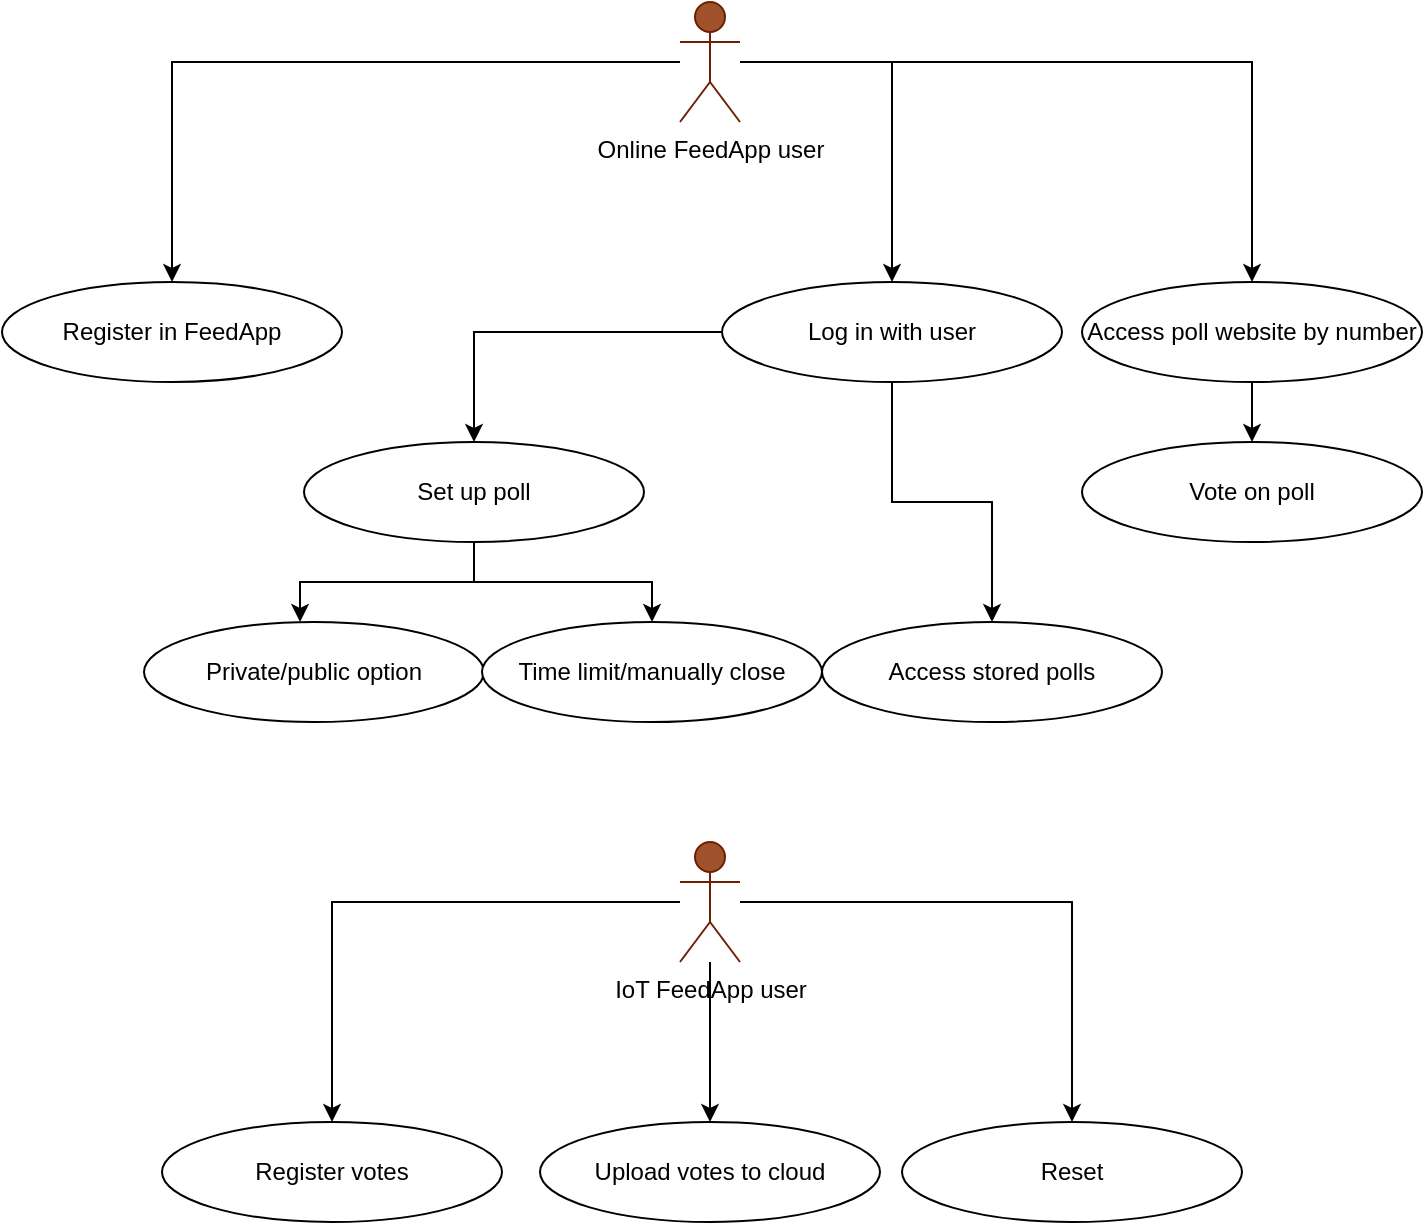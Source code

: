 <mxfile version="13.6.9" type="github">
  <diagram id="mTpOHX2FkxcdvaH4g73R" name="Page-1">
    <mxGraphModel dx="786" dy="1125" grid="1" gridSize="10" guides="1" tooltips="1" connect="1" arrows="1" fold="1" page="1" pageScale="1" pageWidth="827" pageHeight="1169" math="0" shadow="0">
      <root>
        <mxCell id="0" />
        <mxCell id="1" parent="0" />
        <mxCell id="8w1AyOmW7HUsky3owjnb-16" style="edgeStyle=orthogonalEdgeStyle;rounded=0;orthogonalLoop=1;jettySize=auto;html=1;" edge="1" parent="1" source="8w1AyOmW7HUsky3owjnb-1" target="8w1AyOmW7HUsky3owjnb-12">
          <mxGeometry relative="1" as="geometry">
            <Array as="points">
              <mxPoint x="505" y="130" />
            </Array>
          </mxGeometry>
        </mxCell>
        <mxCell id="8w1AyOmW7HUsky3owjnb-19" style="edgeStyle=orthogonalEdgeStyle;rounded=0;orthogonalLoop=1;jettySize=auto;html=1;entryX=0.5;entryY=0;entryDx=0;entryDy=0;" edge="1" parent="1" source="8w1AyOmW7HUsky3owjnb-1" target="8w1AyOmW7HUsky3owjnb-5">
          <mxGeometry relative="1" as="geometry" />
        </mxCell>
        <mxCell id="8w1AyOmW7HUsky3owjnb-20" style="edgeStyle=orthogonalEdgeStyle;rounded=0;orthogonalLoop=1;jettySize=auto;html=1;" edge="1" parent="1" source="8w1AyOmW7HUsky3owjnb-1" target="8w1AyOmW7HUsky3owjnb-2">
          <mxGeometry relative="1" as="geometry" />
        </mxCell>
        <mxCell id="8w1AyOmW7HUsky3owjnb-1" value="&lt;font color=&quot;#000000&quot;&gt;Online FeedApp user&lt;/font&gt;" style="shape=umlActor;verticalLabelPosition=bottom;verticalAlign=top;html=1;outlineConnect=0;fillColor=#a0522d;strokeColor=#6D1F00;fontColor=#ffffff;" vertex="1" parent="1">
          <mxGeometry x="399" y="100" width="30" height="60" as="geometry" />
        </mxCell>
        <mxCell id="8w1AyOmW7HUsky3owjnb-2" value="Register in FeedApp" style="ellipse;whiteSpace=wrap;html=1;" vertex="1" parent="1">
          <mxGeometry x="60" y="240" width="170" height="50" as="geometry" />
        </mxCell>
        <mxCell id="8w1AyOmW7HUsky3owjnb-10" style="edgeStyle=orthogonalEdgeStyle;rounded=0;orthogonalLoop=1;jettySize=auto;html=1;exitX=0.5;exitY=1;exitDx=0;exitDy=0;entryX=0.459;entryY=0;entryDx=0;entryDy=0;entryPerimeter=0;" edge="1" parent="1" source="8w1AyOmW7HUsky3owjnb-3" target="8w1AyOmW7HUsky3owjnb-9">
          <mxGeometry relative="1" as="geometry" />
        </mxCell>
        <mxCell id="8w1AyOmW7HUsky3owjnb-14" style="edgeStyle=orthogonalEdgeStyle;rounded=0;orthogonalLoop=1;jettySize=auto;html=1;entryX=0.5;entryY=0;entryDx=0;entryDy=0;" edge="1" parent="1" source="8w1AyOmW7HUsky3owjnb-3" target="8w1AyOmW7HUsky3owjnb-11">
          <mxGeometry relative="1" as="geometry" />
        </mxCell>
        <mxCell id="8w1AyOmW7HUsky3owjnb-3" value="Set up poll&lt;span style=&quot;color: rgba(0 , 0 , 0 , 0) ; font-family: monospace ; font-size: 0px&quot;&gt;%3CmxGraphModel%3E%3Croot%3E%3CmxCell%20id%3D%220%22%2F%3E%3CmxCell%20id%3D%221%22%20parent%3D%220%22%2F%3E%3CmxCell%20id%3D%222%22%20value%3D%22Register%20in%20FeedApp%22%20style%3D%22ellipse%3BwhiteSpace%3Dwrap%3Bhtml%3D1%3B%22%20vertex%3D%221%22%20parent%3D%221%22%3E%3CmxGeometry%20x%3D%2260%22%20y%3D%22240%22%20width%3D%22170%22%20height%3D%2250%22%20as%3D%22geometry%22%2F%3E%3C%2FmxCell%3E%3C%2Froot%3E%3C%2FmxGraphModel%3E&lt;/span&gt;" style="ellipse;whiteSpace=wrap;html=1;" vertex="1" parent="1">
          <mxGeometry x="211" y="320" width="170" height="50" as="geometry" />
        </mxCell>
        <mxCell id="8w1AyOmW7HUsky3owjnb-4" value="Access stored polls" style="ellipse;whiteSpace=wrap;html=1;" vertex="1" parent="1">
          <mxGeometry x="470" y="410" width="170" height="50" as="geometry" />
        </mxCell>
        <mxCell id="8w1AyOmW7HUsky3owjnb-7" value="" style="edgeStyle=orthogonalEdgeStyle;rounded=0;orthogonalLoop=1;jettySize=auto;html=1;" edge="1" parent="1" source="8w1AyOmW7HUsky3owjnb-5" target="8w1AyOmW7HUsky3owjnb-6">
          <mxGeometry relative="1" as="geometry" />
        </mxCell>
        <mxCell id="8w1AyOmW7HUsky3owjnb-5" value="Access poll website by number" style="ellipse;whiteSpace=wrap;html=1;" vertex="1" parent="1">
          <mxGeometry x="600" y="240" width="170" height="50" as="geometry" />
        </mxCell>
        <mxCell id="8w1AyOmW7HUsky3owjnb-6" value="Vote on poll" style="ellipse;whiteSpace=wrap;html=1;" vertex="1" parent="1">
          <mxGeometry x="600" y="320" width="170" height="50" as="geometry" />
        </mxCell>
        <mxCell id="8w1AyOmW7HUsky3owjnb-9" value="Private/public option" style="ellipse;whiteSpace=wrap;html=1;" vertex="1" parent="1">
          <mxGeometry x="131" y="410" width="170" height="50" as="geometry" />
        </mxCell>
        <mxCell id="8w1AyOmW7HUsky3owjnb-11" value="Time limit/manually close" style="ellipse;whiteSpace=wrap;html=1;" vertex="1" parent="1">
          <mxGeometry x="300" y="410" width="170" height="50" as="geometry" />
        </mxCell>
        <mxCell id="8w1AyOmW7HUsky3owjnb-13" style="edgeStyle=orthogonalEdgeStyle;rounded=0;orthogonalLoop=1;jettySize=auto;html=1;" edge="1" parent="1" source="8w1AyOmW7HUsky3owjnb-12" target="8w1AyOmW7HUsky3owjnb-4">
          <mxGeometry relative="1" as="geometry" />
        </mxCell>
        <mxCell id="8w1AyOmW7HUsky3owjnb-18" style="edgeStyle=orthogonalEdgeStyle;rounded=0;orthogonalLoop=1;jettySize=auto;html=1;entryX=0.5;entryY=0;entryDx=0;entryDy=0;" edge="1" parent="1" source="8w1AyOmW7HUsky3owjnb-12" target="8w1AyOmW7HUsky3owjnb-3">
          <mxGeometry relative="1" as="geometry" />
        </mxCell>
        <mxCell id="8w1AyOmW7HUsky3owjnb-12" value="Log in with user" style="ellipse;whiteSpace=wrap;html=1;" vertex="1" parent="1">
          <mxGeometry x="420" y="240" width="170" height="50" as="geometry" />
        </mxCell>
        <mxCell id="8w1AyOmW7HUsky3owjnb-21" value="Reset" style="ellipse;whiteSpace=wrap;html=1;" vertex="1" parent="1">
          <mxGeometry x="510" y="660" width="170" height="50" as="geometry" />
        </mxCell>
        <mxCell id="8w1AyOmW7HUsky3owjnb-25" style="edgeStyle=orthogonalEdgeStyle;rounded=0;orthogonalLoop=1;jettySize=auto;html=1;" edge="1" parent="1" source="8w1AyOmW7HUsky3owjnb-22" target="8w1AyOmW7HUsky3owjnb-21">
          <mxGeometry relative="1" as="geometry" />
        </mxCell>
        <mxCell id="8w1AyOmW7HUsky3owjnb-26" style="edgeStyle=orthogonalEdgeStyle;rounded=0;orthogonalLoop=1;jettySize=auto;html=1;entryX=0.5;entryY=0;entryDx=0;entryDy=0;" edge="1" parent="1" source="8w1AyOmW7HUsky3owjnb-22" target="8w1AyOmW7HUsky3owjnb-23">
          <mxGeometry relative="1" as="geometry" />
        </mxCell>
        <mxCell id="8w1AyOmW7HUsky3owjnb-27" style="edgeStyle=orthogonalEdgeStyle;rounded=0;orthogonalLoop=1;jettySize=auto;html=1;entryX=0.5;entryY=0;entryDx=0;entryDy=0;" edge="1" parent="1" source="8w1AyOmW7HUsky3owjnb-22" target="8w1AyOmW7HUsky3owjnb-24">
          <mxGeometry relative="1" as="geometry" />
        </mxCell>
        <mxCell id="8w1AyOmW7HUsky3owjnb-22" value="&lt;font color=&quot;#000000&quot;&gt;IoT FeedApp user&lt;br&gt;&lt;br&gt;&lt;/font&gt;" style="shape=umlActor;verticalLabelPosition=bottom;verticalAlign=top;html=1;outlineConnect=0;fillColor=#a0522d;strokeColor=#6D1F00;fontColor=#ffffff;" vertex="1" parent="1">
          <mxGeometry x="399" y="520" width="30" height="60" as="geometry" />
        </mxCell>
        <mxCell id="8w1AyOmW7HUsky3owjnb-23" value="Register votes" style="ellipse;whiteSpace=wrap;html=1;" vertex="1" parent="1">
          <mxGeometry x="140" y="660" width="170" height="50" as="geometry" />
        </mxCell>
        <mxCell id="8w1AyOmW7HUsky3owjnb-24" value="Upload votes to cloud" style="ellipse;whiteSpace=wrap;html=1;" vertex="1" parent="1">
          <mxGeometry x="329" y="660" width="170" height="50" as="geometry" />
        </mxCell>
      </root>
    </mxGraphModel>
  </diagram>
</mxfile>
